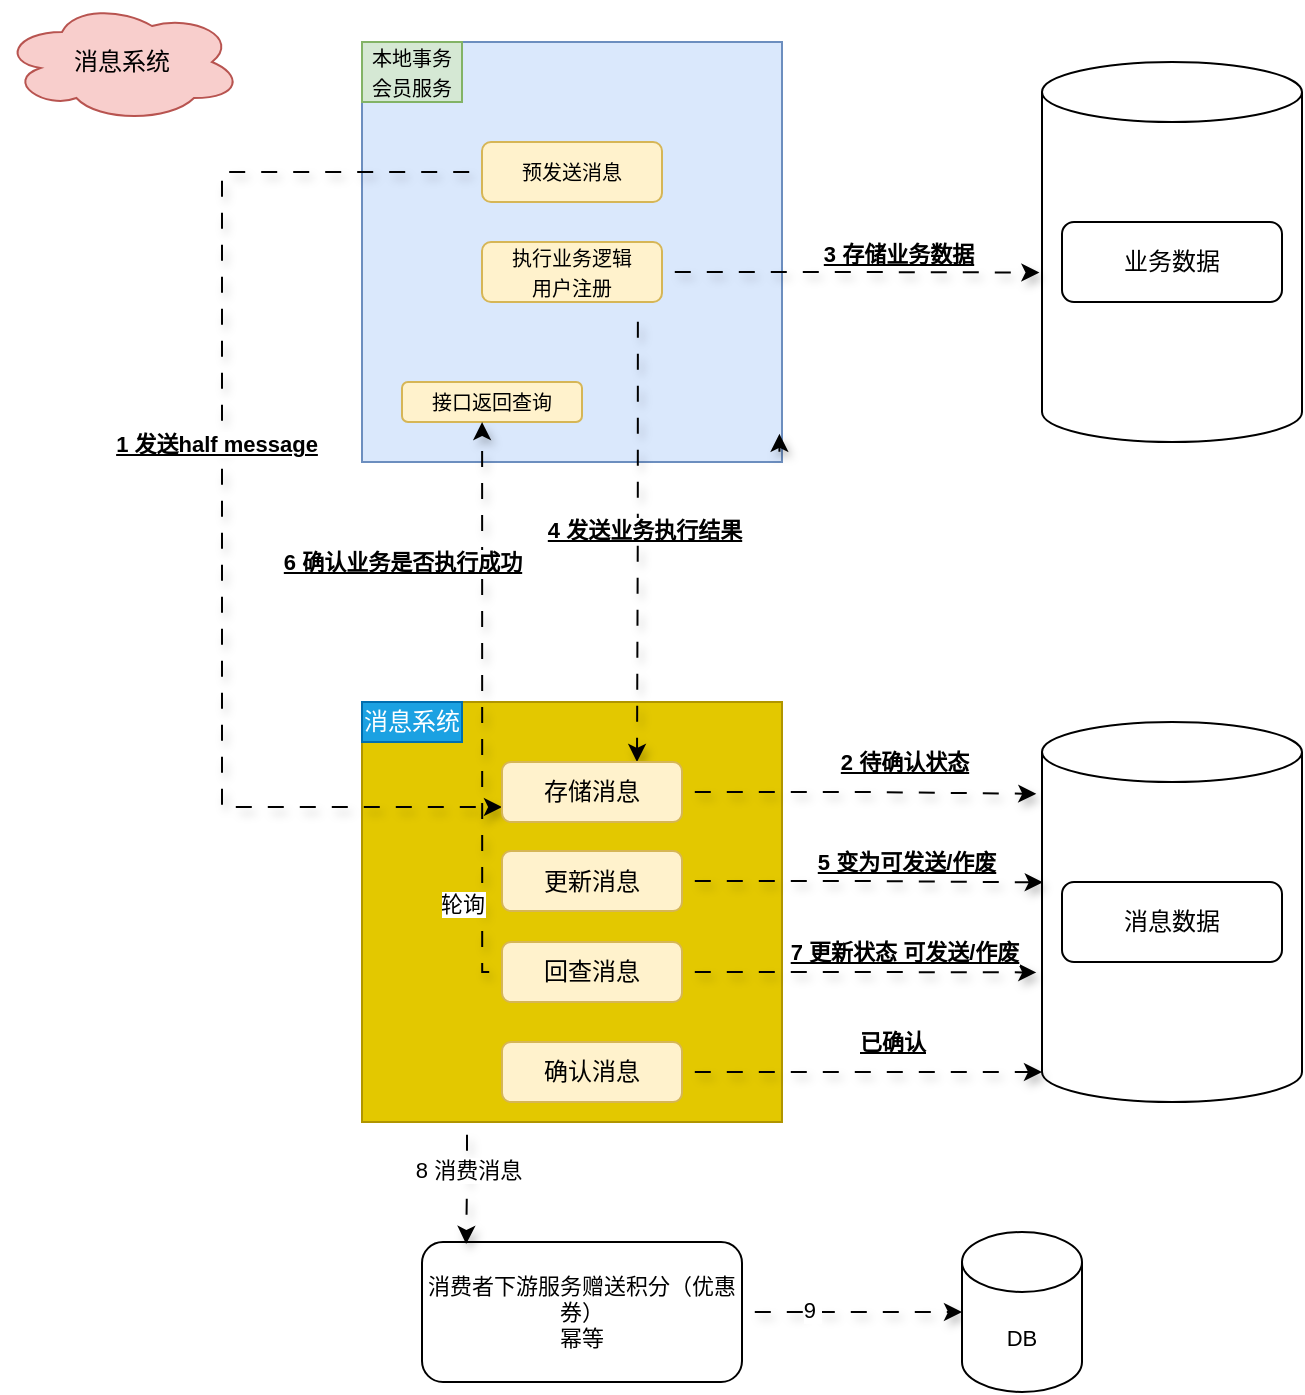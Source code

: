 <mxfile version="26.0.4">
  <diagram name="Page-1" id="c7558073-3199-34d8-9f00-42111426c3f3">
    <mxGraphModel dx="795" dy="484" grid="1" gridSize="10" guides="1" tooltips="1" connect="1" arrows="1" fold="1" page="1" pageScale="1" pageWidth="826" pageHeight="1169" background="none" math="0" shadow="0">
      <root>
        <mxCell id="0" />
        <mxCell id="1" parent="0" />
        <mxCell id="d4-nYYnj3sPqCGqGh7gW-96" value="消息系统" style="ellipse;shape=cloud;whiteSpace=wrap;html=1;fillColor=#f8cecc;strokeColor=#b85450;" parent="1" vertex="1">
          <mxGeometry x="120" y="110" width="120" height="60" as="geometry" />
        </mxCell>
        <mxCell id="d4-nYYnj3sPqCGqGh7gW-97" value="" style="whiteSpace=wrap;html=1;aspect=fixed;fillColor=#dae8fc;strokeColor=#6c8ebf;" parent="1" vertex="1">
          <mxGeometry x="300" y="130" width="210" height="210" as="geometry" />
        </mxCell>
        <mxCell id="d4-nYYnj3sPqCGqGh7gW-98" value="" style="whiteSpace=wrap;html=1;aspect=fixed;fillColor=#e3c800;strokeColor=#B09500;fontColor=#000000;" parent="1" vertex="1">
          <mxGeometry x="300" y="460" width="210" height="210" as="geometry" />
        </mxCell>
        <mxCell id="d4-nYYnj3sPqCGqGh7gW-99" value="&lt;font style=&quot;font-size: 10px;&quot; face=&quot;Helvetica&quot;&gt;本地事务会员服务&lt;/font&gt;" style="rounded=0;whiteSpace=wrap;html=1;fillColor=#d5e8d4;strokeColor=#82b366;" parent="1" vertex="1">
          <mxGeometry x="300" y="130" width="50" height="30" as="geometry" />
        </mxCell>
        <mxCell id="d4-nYYnj3sPqCGqGh7gW-104" value="" style="shape=cylinder3;whiteSpace=wrap;html=1;boundedLbl=1;backgroundOutline=1;size=15;" parent="1" vertex="1">
          <mxGeometry x="640" y="140" width="130" height="190" as="geometry" />
        </mxCell>
        <mxCell id="d4-nYYnj3sPqCGqGh7gW-121" style="edgeStyle=orthogonalEdgeStyle;rounded=0;orthogonalLoop=1;jettySize=auto;html=1;entryX=0;entryY=0.75;entryDx=0;entryDy=0;exitX=0;exitY=0.5;exitDx=0;exitDy=0;dashed=1;dashPattern=8 8;shadow=1;flowAnimation=1;" parent="1" source="d4-nYYnj3sPqCGqGh7gW-106" target="d4-nYYnj3sPqCGqGh7gW-111" edge="1">
          <mxGeometry relative="1" as="geometry">
            <Array as="points">
              <mxPoint x="230" y="195" />
              <mxPoint x="230" y="513" />
            </Array>
          </mxGeometry>
        </mxCell>
        <mxCell id="OlYL29s1iNQR-eD3OKbs-1" value="&lt;b&gt;&lt;u&gt;1 发送half message&lt;/u&gt;&lt;/b&gt;" style="edgeLabel;html=1;align=center;verticalAlign=middle;resizable=0;points=[];" vertex="1" connectable="0" parent="d4-nYYnj3sPqCGqGh7gW-121">
          <mxGeometry x="-0.095" y="-3" relative="1" as="geometry">
            <mxPoint as="offset" />
          </mxGeometry>
        </mxCell>
        <mxCell id="d4-nYYnj3sPqCGqGh7gW-106" value="&lt;font style=&quot;font-size: 10px;&quot;&gt;预发送消息&lt;/font&gt;" style="rounded=1;whiteSpace=wrap;html=1;fillColor=#fff2cc;strokeColor=#d6b656;" parent="1" vertex="1">
          <mxGeometry x="360" y="180" width="90" height="30" as="geometry" />
        </mxCell>
        <mxCell id="OlYL29s1iNQR-eD3OKbs-8" style="edgeStyle=orthogonalEdgeStyle;shape=connector;rounded=0;orthogonalLoop=1;jettySize=auto;html=1;entryX=0.75;entryY=0;entryDx=0;entryDy=0;shadow=1;dashed=1;dashPattern=8 8;strokeColor=default;align=center;verticalAlign=middle;fontFamily=Helvetica;fontSize=11;fontColor=default;labelBackgroundColor=default;endArrow=classic;flowAnimation=1;exitX=0.866;exitY=1.117;exitDx=0;exitDy=0;exitPerimeter=0;" edge="1" parent="1" source="d4-nYYnj3sPqCGqGh7gW-107" target="d4-nYYnj3sPqCGqGh7gW-111">
          <mxGeometry relative="1" as="geometry" />
        </mxCell>
        <mxCell id="OlYL29s1iNQR-eD3OKbs-9" value="&lt;b&gt;&lt;u&gt;4 发送业务执行结果&lt;/u&gt;&lt;/b&gt;" style="edgeLabel;html=1;align=center;verticalAlign=middle;resizable=0;points=[];fontFamily=Helvetica;fontSize=11;fontColor=default;labelBackgroundColor=default;" vertex="1" connectable="0" parent="OlYL29s1iNQR-eD3OKbs-8">
          <mxGeometry x="-0.03" y="3" relative="1" as="geometry">
            <mxPoint as="offset" />
          </mxGeometry>
        </mxCell>
        <mxCell id="d4-nYYnj3sPqCGqGh7gW-107" value="&lt;font style=&quot;font-size: 10px;&quot;&gt;执行业务逻辑用户注册&lt;/font&gt;" style="rounded=1;whiteSpace=wrap;html=1;fillColor=#fff2cc;strokeColor=#d6b656;spacingLeft=10;spacingRight=10;" parent="1" vertex="1">
          <mxGeometry x="360" y="230" width="90" height="30" as="geometry" />
        </mxCell>
        <mxCell id="d4-nYYnj3sPqCGqGh7gW-108" value="&lt;font style=&quot;font-size: 10px;&quot;&gt;接口返回查询&lt;/font&gt;" style="rounded=1;whiteSpace=wrap;html=1;fillColor=#fff2cc;strokeColor=#d6b656;spacingLeft=10;spacingRight=10;" parent="1" vertex="1">
          <mxGeometry x="320" y="300" width="90" height="20" as="geometry" />
        </mxCell>
        <mxCell id="d4-nYYnj3sPqCGqGh7gW-109" value="业务数据" style="rounded=1;whiteSpace=wrap;html=1;" parent="1" vertex="1">
          <mxGeometry x="650" y="220" width="110" height="40" as="geometry" />
        </mxCell>
        <mxCell id="d4-nYYnj3sPqCGqGh7gW-110" value="消息系统" style="rounded=0;whiteSpace=wrap;html=1;fillColor=#1ba1e2;fontColor=#ffffff;strokeColor=#006EAF;" parent="1" vertex="1">
          <mxGeometry x="300" y="460" width="50" height="20" as="geometry" />
        </mxCell>
        <mxCell id="OlYL29s1iNQR-eD3OKbs-3" style="edgeStyle=orthogonalEdgeStyle;shape=connector;rounded=0;orthogonalLoop=1;jettySize=auto;html=1;shadow=1;dashed=1;dashPattern=8 8;strokeColor=default;align=center;verticalAlign=middle;fontFamily=Helvetica;fontSize=11;fontColor=default;labelBackgroundColor=default;endArrow=classic;flowAnimation=1;entryX=-0.022;entryY=0.189;entryDx=0;entryDy=0;entryPerimeter=0;" edge="1" parent="1" source="d4-nYYnj3sPqCGqGh7gW-111" target="d4-nYYnj3sPqCGqGh7gW-115">
          <mxGeometry relative="1" as="geometry" />
        </mxCell>
        <mxCell id="OlYL29s1iNQR-eD3OKbs-5" value="&lt;b&gt;&lt;u&gt;2 待确认状态&lt;/u&gt;&lt;/b&gt;" style="edgeLabel;html=1;align=center;verticalAlign=middle;resizable=0;points=[];fontFamily=Helvetica;fontSize=11;fontColor=default;labelBackgroundColor=default;" vertex="1" connectable="0" parent="OlYL29s1iNQR-eD3OKbs-3">
          <mxGeometry x="-0.321" y="-3" relative="1" as="geometry">
            <mxPoint x="50" y="-18" as="offset" />
          </mxGeometry>
        </mxCell>
        <mxCell id="d4-nYYnj3sPqCGqGh7gW-111" value="存储消息" style="rounded=1;whiteSpace=wrap;html=1;fillColor=#fff2cc;strokeColor=#d6b656;" parent="1" vertex="1">
          <mxGeometry x="370" y="490" width="90" height="30" as="geometry" />
        </mxCell>
        <mxCell id="d4-nYYnj3sPqCGqGh7gW-112" value="更新消息" style="rounded=1;whiteSpace=wrap;html=1;fillColor=#fff2cc;strokeColor=#d6b656;" parent="1" vertex="1">
          <mxGeometry x="370" y="534.5" width="90" height="30" as="geometry" />
        </mxCell>
        <mxCell id="d4-nYYnj3sPqCGqGh7gW-113" value="回查消息" style="rounded=1;whiteSpace=wrap;html=1;fillColor=#fff2cc;strokeColor=#d6b656;" parent="1" vertex="1">
          <mxGeometry x="370" y="580" width="90" height="30" as="geometry" />
        </mxCell>
        <mxCell id="d4-nYYnj3sPqCGqGh7gW-114" value="确认消息" style="rounded=1;whiteSpace=wrap;html=1;fillColor=#fff2cc;strokeColor=#d6b656;" parent="1" vertex="1">
          <mxGeometry x="370" y="630" width="90" height="30" as="geometry" />
        </mxCell>
        <mxCell id="d4-nYYnj3sPqCGqGh7gW-115" value="" style="shape=cylinder3;whiteSpace=wrap;html=1;boundedLbl=1;backgroundOutline=1;size=15;" parent="1" vertex="1">
          <mxGeometry x="640" y="470" width="130" height="190" as="geometry" />
        </mxCell>
        <mxCell id="d4-nYYnj3sPqCGqGh7gW-116" value="消息数据" style="rounded=1;whiteSpace=wrap;html=1;" parent="1" vertex="1">
          <mxGeometry x="650" y="550" width="110" height="40" as="geometry" />
        </mxCell>
        <mxCell id="OlYL29s1iNQR-eD3OKbs-6" style="edgeStyle=orthogonalEdgeStyle;shape=connector;rounded=0;orthogonalLoop=1;jettySize=auto;html=1;entryX=-0.01;entryY=0.554;entryDx=0;entryDy=0;entryPerimeter=0;shadow=1;dashed=1;dashPattern=8 8;strokeColor=default;align=center;verticalAlign=middle;fontFamily=Helvetica;fontSize=11;fontColor=default;labelBackgroundColor=default;endArrow=classic;flowAnimation=1;" edge="1" parent="1" source="d4-nYYnj3sPqCGqGh7gW-107" target="d4-nYYnj3sPqCGqGh7gW-104">
          <mxGeometry relative="1" as="geometry" />
        </mxCell>
        <mxCell id="OlYL29s1iNQR-eD3OKbs-7" value="&lt;b&gt;&lt;u&gt;3 存储业务数据&lt;/u&gt;&lt;/b&gt;" style="edgeLabel;html=1;align=center;verticalAlign=middle;resizable=0;points=[];fontFamily=Helvetica;fontSize=11;fontColor=default;labelBackgroundColor=default;" vertex="1" connectable="0" parent="OlYL29s1iNQR-eD3OKbs-6">
          <mxGeometry x="0.249" relative="1" as="geometry">
            <mxPoint y="-10" as="offset" />
          </mxGeometry>
        </mxCell>
        <mxCell id="OlYL29s1iNQR-eD3OKbs-10" style="edgeStyle=orthogonalEdgeStyle;shape=connector;rounded=0;orthogonalLoop=1;jettySize=auto;html=1;entryX=0.003;entryY=0.422;entryDx=0;entryDy=0;entryPerimeter=0;shadow=1;dashed=1;dashPattern=8 8;strokeColor=default;align=center;verticalAlign=middle;fontFamily=Helvetica;fontSize=11;fontColor=default;labelBackgroundColor=default;endArrow=classic;flowAnimation=1;" edge="1" parent="1" source="d4-nYYnj3sPqCGqGh7gW-112" target="d4-nYYnj3sPqCGqGh7gW-115">
          <mxGeometry relative="1" as="geometry" />
        </mxCell>
        <mxCell id="OlYL29s1iNQR-eD3OKbs-11" value="&lt;b&gt;&lt;u&gt;5 变为可发送/作废&lt;/u&gt;&lt;/b&gt;" style="edgeLabel;html=1;align=center;verticalAlign=middle;resizable=0;points=[];fontFamily=Helvetica;fontSize=11;fontColor=default;labelBackgroundColor=default;" vertex="1" connectable="0" parent="OlYL29s1iNQR-eD3OKbs-10">
          <mxGeometry x="0.245" y="1" relative="1" as="geometry">
            <mxPoint y="-9" as="offset" />
          </mxGeometry>
        </mxCell>
        <mxCell id="OlYL29s1iNQR-eD3OKbs-12" style="edgeStyle=orthogonalEdgeStyle;shape=connector;rounded=0;orthogonalLoop=1;jettySize=auto;html=1;exitX=1;exitY=1;exitDx=0;exitDy=0;entryX=0.994;entryY=0.933;entryDx=0;entryDy=0;entryPerimeter=0;shadow=1;dashed=1;dashPattern=8 8;strokeColor=default;align=center;verticalAlign=middle;fontFamily=Helvetica;fontSize=11;fontColor=default;labelBackgroundColor=default;endArrow=classic;flowAnimation=1;" edge="1" parent="1" source="d4-nYYnj3sPqCGqGh7gW-97" target="d4-nYYnj3sPqCGqGh7gW-97">
          <mxGeometry relative="1" as="geometry" />
        </mxCell>
        <mxCell id="OlYL29s1iNQR-eD3OKbs-13" style="edgeStyle=orthogonalEdgeStyle;shape=connector;rounded=0;orthogonalLoop=1;jettySize=auto;html=1;entryX=0.286;entryY=0.905;entryDx=0;entryDy=0;entryPerimeter=0;shadow=1;dashed=1;dashPattern=8 8;strokeColor=default;align=center;verticalAlign=middle;fontFamily=Helvetica;fontSize=11;fontColor=default;labelBackgroundColor=default;endArrow=classic;flowAnimation=1;" edge="1" parent="1" source="d4-nYYnj3sPqCGqGh7gW-113" target="d4-nYYnj3sPqCGqGh7gW-97">
          <mxGeometry relative="1" as="geometry">
            <Array as="points">
              <mxPoint x="360" y="595" />
            </Array>
          </mxGeometry>
        </mxCell>
        <mxCell id="OlYL29s1iNQR-eD3OKbs-14" value="轮询" style="edgeLabel;html=1;align=center;verticalAlign=middle;resizable=0;points=[];fontFamily=Helvetica;fontSize=11;fontColor=default;labelBackgroundColor=default;" vertex="1" connectable="0" parent="OlYL29s1iNQR-eD3OKbs-13">
          <mxGeometry x="-0.686" relative="1" as="geometry">
            <mxPoint x="-10" as="offset" />
          </mxGeometry>
        </mxCell>
        <mxCell id="OlYL29s1iNQR-eD3OKbs-15" value="&lt;b&gt;&lt;u&gt;6 确认业务是否执行成功&lt;/u&gt;&lt;/b&gt;" style="edgeLabel;html=1;align=center;verticalAlign=middle;resizable=0;points=[];fontFamily=Helvetica;fontSize=11;fontColor=default;labelBackgroundColor=default;" vertex="1" connectable="0" parent="OlYL29s1iNQR-eD3OKbs-13">
          <mxGeometry x="0.508" y="2" relative="1" as="geometry">
            <mxPoint x="-38" as="offset" />
          </mxGeometry>
        </mxCell>
        <mxCell id="OlYL29s1iNQR-eD3OKbs-16" style="edgeStyle=orthogonalEdgeStyle;shape=connector;rounded=0;orthogonalLoop=1;jettySize=auto;html=1;entryX=-0.022;entryY=0.659;entryDx=0;entryDy=0;entryPerimeter=0;shadow=1;dashed=1;dashPattern=8 8;strokeColor=default;align=center;verticalAlign=middle;fontFamily=Helvetica;fontSize=11;fontColor=default;labelBackgroundColor=default;endArrow=classic;flowAnimation=1;" edge="1" parent="1" source="d4-nYYnj3sPqCGqGh7gW-113" target="d4-nYYnj3sPqCGqGh7gW-115">
          <mxGeometry relative="1" as="geometry" />
        </mxCell>
        <mxCell id="OlYL29s1iNQR-eD3OKbs-17" value="&lt;b&gt;&lt;u&gt;7 更新状态 可发送/作废&lt;/u&gt;&lt;/b&gt;" style="edgeLabel;html=1;align=center;verticalAlign=middle;resizable=0;points=[];fontFamily=Helvetica;fontSize=11;fontColor=default;labelBackgroundColor=default;" vertex="1" connectable="0" parent="OlYL29s1iNQR-eD3OKbs-16">
          <mxGeometry x="-0.084" y="2" relative="1" as="geometry">
            <mxPoint x="30" y="-8" as="offset" />
          </mxGeometry>
        </mxCell>
        <mxCell id="OlYL29s1iNQR-eD3OKbs-18" style="edgeStyle=orthogonalEdgeStyle;shape=connector;rounded=0;orthogonalLoop=1;jettySize=auto;html=1;entryX=0;entryY=1;entryDx=0;entryDy=-15;entryPerimeter=0;shadow=1;dashed=1;dashPattern=8 8;strokeColor=default;align=center;verticalAlign=middle;fontFamily=Helvetica;fontSize=11;fontColor=default;labelBackgroundColor=default;endArrow=classic;flowAnimation=1;" edge="1" parent="1" source="d4-nYYnj3sPqCGqGh7gW-114" target="d4-nYYnj3sPqCGqGh7gW-115">
          <mxGeometry relative="1" as="geometry" />
        </mxCell>
        <mxCell id="OlYL29s1iNQR-eD3OKbs-19" value="&lt;b&gt;&lt;u&gt;已确认&lt;/u&gt;&lt;/b&gt;" style="edgeLabel;html=1;align=center;verticalAlign=middle;resizable=0;points=[];fontFamily=Helvetica;fontSize=11;fontColor=default;labelBackgroundColor=default;" vertex="1" connectable="0" parent="OlYL29s1iNQR-eD3OKbs-18">
          <mxGeometry x="0.162" y="-2" relative="1" as="geometry">
            <mxPoint y="-17" as="offset" />
          </mxGeometry>
        </mxCell>
        <mxCell id="OlYL29s1iNQR-eD3OKbs-24" style="edgeStyle=orthogonalEdgeStyle;shape=connector;rounded=0;orthogonalLoop=1;jettySize=auto;html=1;shadow=1;dashed=1;dashPattern=8 8;strokeColor=default;align=center;verticalAlign=middle;fontFamily=Helvetica;fontSize=11;fontColor=default;labelBackgroundColor=default;endArrow=classic;flowAnimation=1;" edge="1" parent="1" source="OlYL29s1iNQR-eD3OKbs-20" target="OlYL29s1iNQR-eD3OKbs-23">
          <mxGeometry relative="1" as="geometry" />
        </mxCell>
        <mxCell id="OlYL29s1iNQR-eD3OKbs-25" value="9&amp;nbsp;" style="edgeLabel;html=1;align=center;verticalAlign=middle;resizable=0;points=[];fontFamily=Helvetica;fontSize=11;fontColor=default;labelBackgroundColor=default;" vertex="1" connectable="0" parent="OlYL29s1iNQR-eD3OKbs-24">
          <mxGeometry x="-0.371" y="1" relative="1" as="geometry">
            <mxPoint as="offset" />
          </mxGeometry>
        </mxCell>
        <mxCell id="OlYL29s1iNQR-eD3OKbs-20" value="消费者下游服务赠送积分（优惠券）&lt;div&gt;幂等&lt;/div&gt;" style="rounded=1;whiteSpace=wrap;html=1;fontFamily=Helvetica;fontSize=11;fontColor=default;labelBackgroundColor=default;" vertex="1" parent="1">
          <mxGeometry x="330" y="730" width="160" height="70" as="geometry" />
        </mxCell>
        <mxCell id="OlYL29s1iNQR-eD3OKbs-21" style="edgeStyle=orthogonalEdgeStyle;shape=connector;rounded=0;orthogonalLoop=1;jettySize=auto;html=1;exitX=0.25;exitY=1;exitDx=0;exitDy=0;entryX=0.138;entryY=0.014;entryDx=0;entryDy=0;entryPerimeter=0;shadow=1;dashed=1;dashPattern=8 8;strokeColor=default;align=center;verticalAlign=middle;fontFamily=Helvetica;fontSize=11;fontColor=default;labelBackgroundColor=default;endArrow=classic;flowAnimation=1;" edge="1" parent="1" source="d4-nYYnj3sPqCGqGh7gW-98" target="OlYL29s1iNQR-eD3OKbs-20">
          <mxGeometry relative="1" as="geometry" />
        </mxCell>
        <mxCell id="OlYL29s1iNQR-eD3OKbs-22" value="8 消费消息" style="edgeLabel;html=1;align=center;verticalAlign=middle;resizable=0;points=[];fontFamily=Helvetica;fontSize=11;fontColor=default;labelBackgroundColor=default;" vertex="1" connectable="0" parent="OlYL29s1iNQR-eD3OKbs-21">
          <mxGeometry x="-0.234" relative="1" as="geometry">
            <mxPoint as="offset" />
          </mxGeometry>
        </mxCell>
        <mxCell id="OlYL29s1iNQR-eD3OKbs-23" value="DB" style="shape=cylinder3;whiteSpace=wrap;html=1;boundedLbl=1;backgroundOutline=1;size=15;fontFamily=Helvetica;fontSize=11;fontColor=default;labelBackgroundColor=default;" vertex="1" parent="1">
          <mxGeometry x="600" y="725" width="60" height="80" as="geometry" />
        </mxCell>
      </root>
    </mxGraphModel>
  </diagram>
</mxfile>
